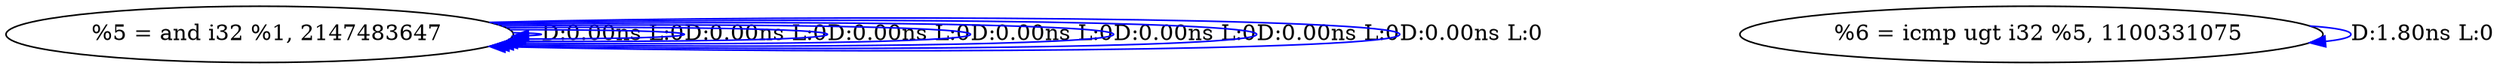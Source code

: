 digraph {
Node0x2544f50[label="  %5 = and i32 %1, 2147483647"];
Node0x2544f50 -> Node0x2544f50[label="D:0.00ns L:0",color=blue];
Node0x2544f50 -> Node0x2544f50[label="D:0.00ns L:0",color=blue];
Node0x2544f50 -> Node0x2544f50[label="D:0.00ns L:0",color=blue];
Node0x2544f50 -> Node0x2544f50[label="D:0.00ns L:0",color=blue];
Node0x2544f50 -> Node0x2544f50[label="D:0.00ns L:0",color=blue];
Node0x2544f50 -> Node0x2544f50[label="D:0.00ns L:0",color=blue];
Node0x2544f50 -> Node0x2544f50[label="D:0.00ns L:0",color=blue];
Node0x2545030[label="  %6 = icmp ugt i32 %5, 1100331075"];
Node0x2545030 -> Node0x2545030[label="D:1.80ns L:0",color=blue];
}
